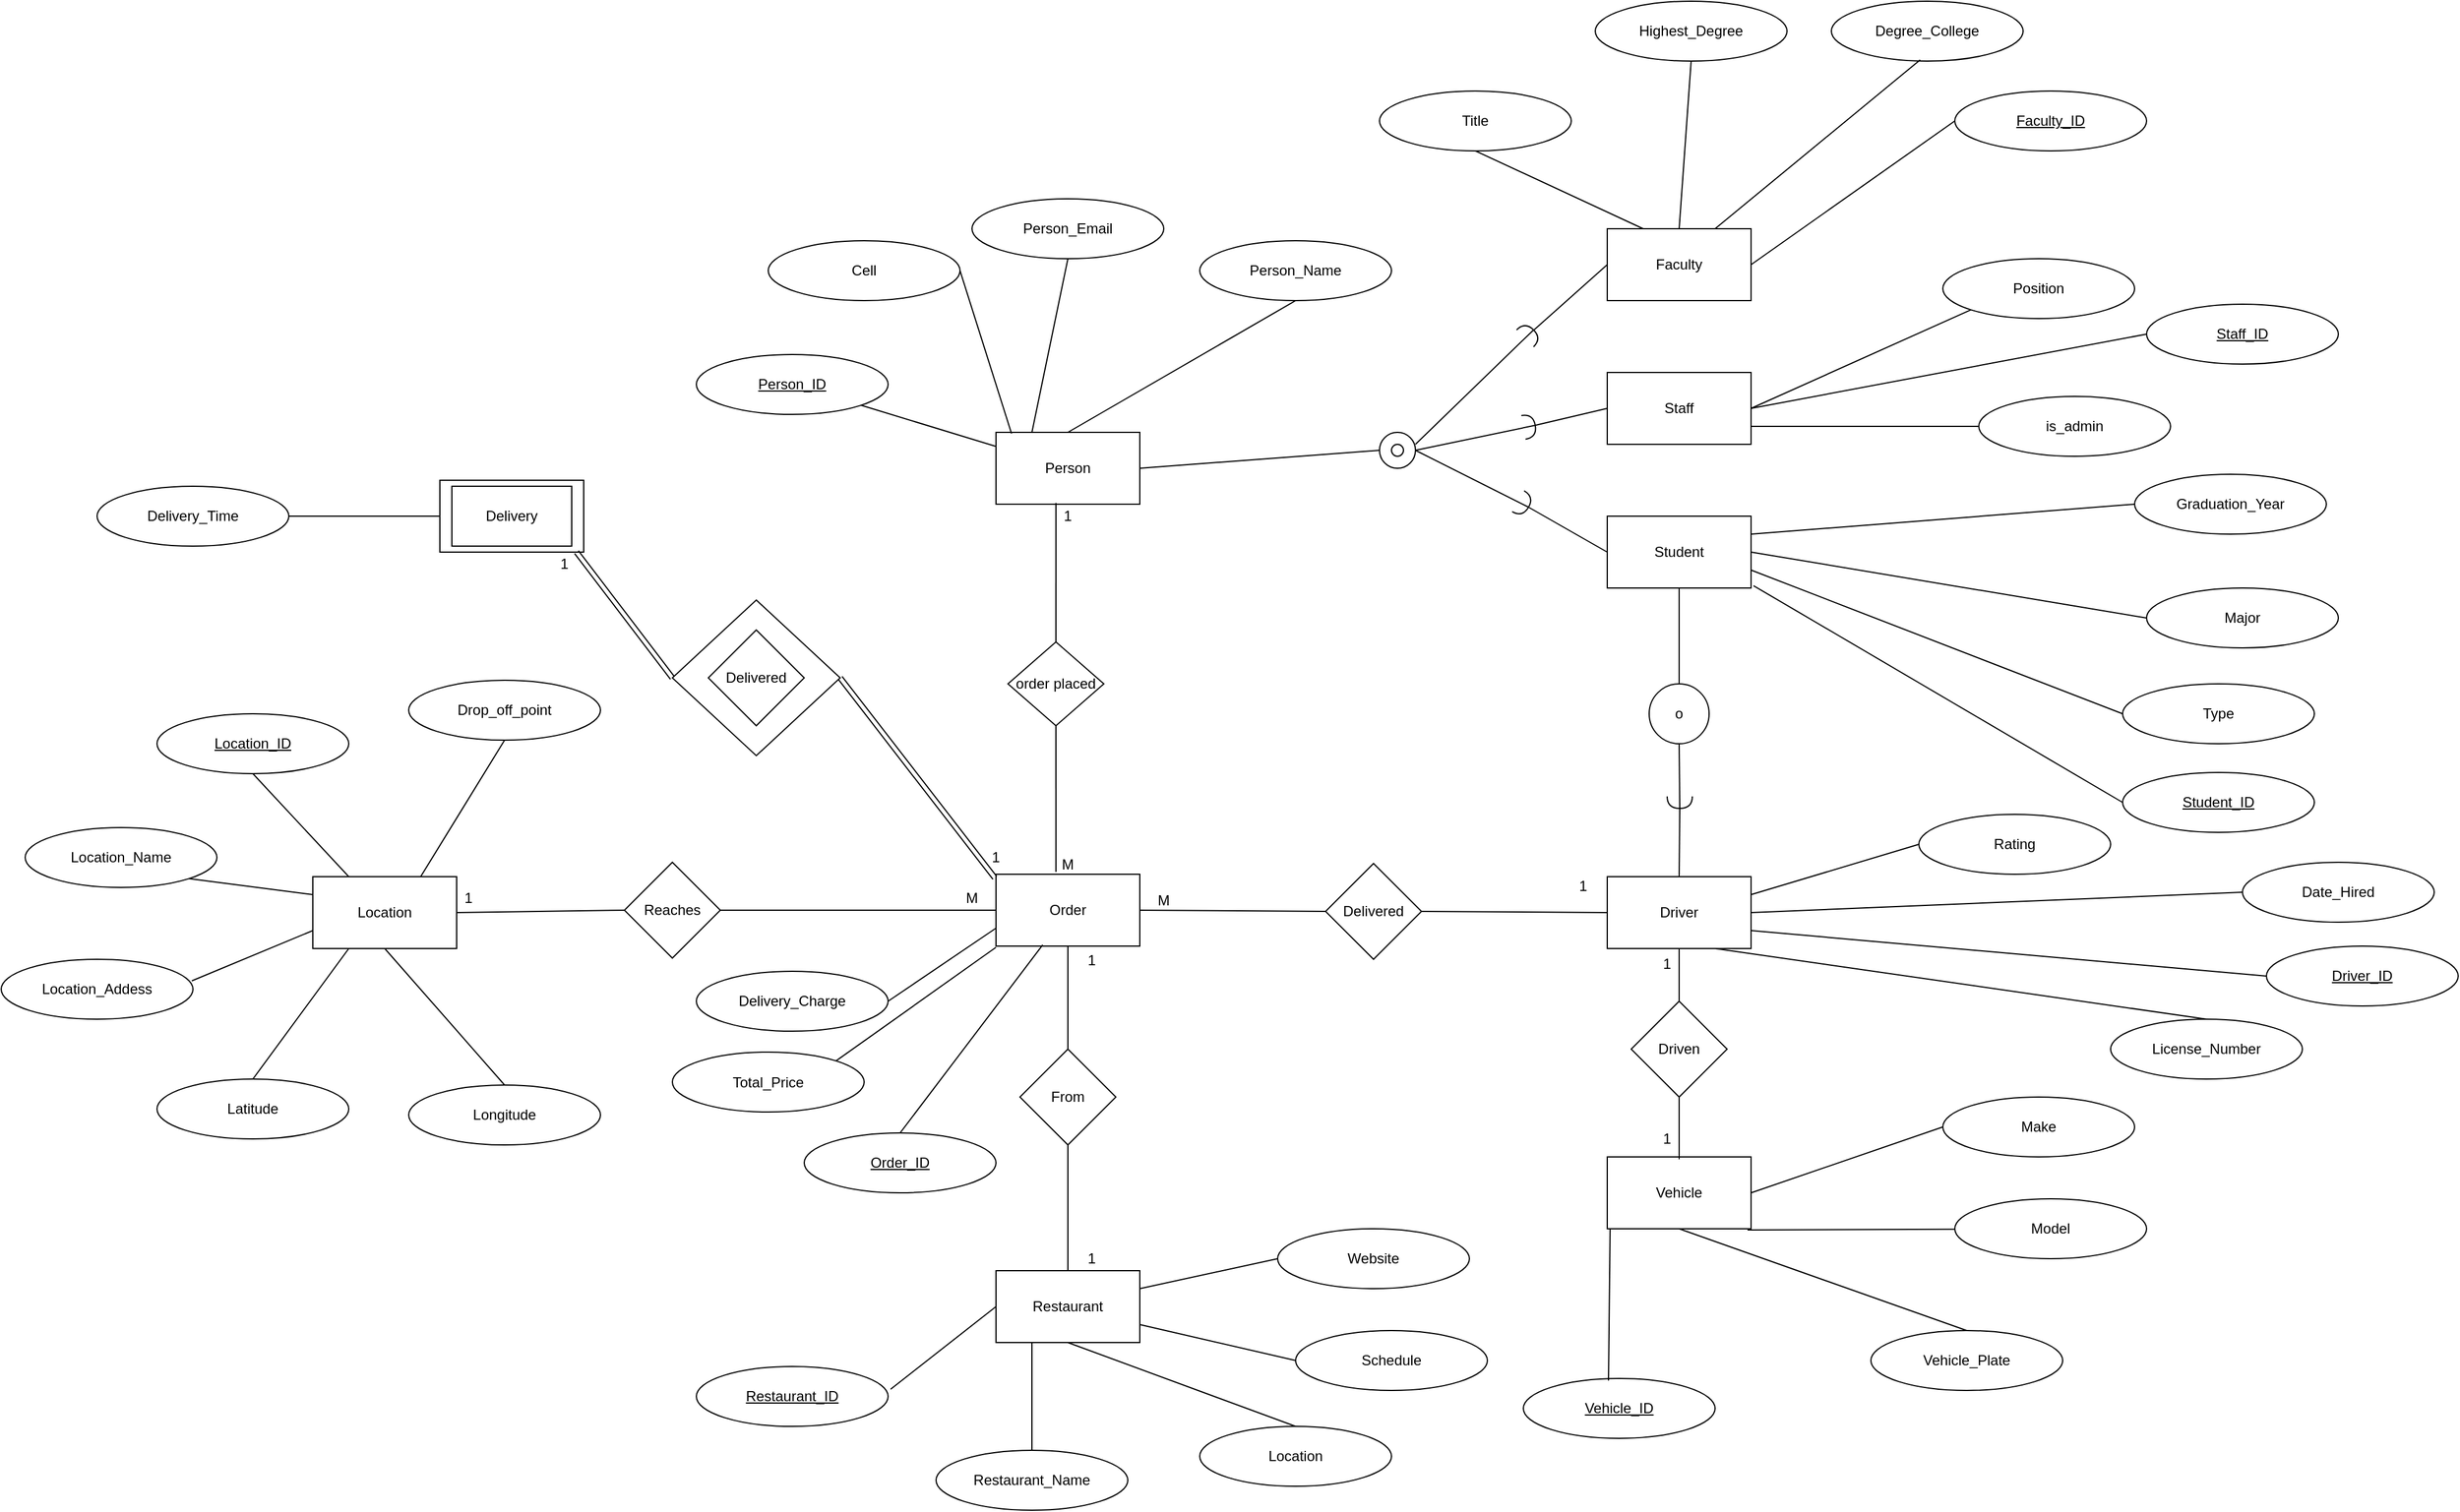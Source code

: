 <mxfile version="12.3.0" type="device" pages="1"><diagram id="ilPONj8gUA2u6ZHz5PZV" name="Page-1"><mxGraphModel dx="2903" dy="2167" grid="1" gridSize="10" guides="1" tooltips="1" connect="1" arrows="1" fold="1" page="1" pageScale="1" pageWidth="827" pageHeight="1169" math="0" shadow="0"><root><mxCell id="0"/><mxCell id="1" parent="0"/><mxCell id="etG3jzGgeF8Ym3KmLxxz-1" value="Person" style="rounded=0;whiteSpace=wrap;html=1;" parent="1" vertex="1"><mxGeometry x="50" y="240" width="120" height="60" as="geometry"/></mxCell><mxCell id="etG3jzGgeF8Ym3KmLxxz-2" value="Faculty" style="rounded=0;whiteSpace=wrap;html=1;" parent="1" vertex="1"><mxGeometry x="560" y="70" width="120" height="60" as="geometry"/></mxCell><mxCell id="etG3jzGgeF8Ym3KmLxxz-3" value="Staff" style="rounded=0;whiteSpace=wrap;html=1;" parent="1" vertex="1"><mxGeometry x="560" y="190" width="120" height="60" as="geometry"/></mxCell><mxCell id="etG3jzGgeF8Ym3KmLxxz-4" value="Student" style="rounded=0;whiteSpace=wrap;html=1;" parent="1" vertex="1"><mxGeometry x="560" y="310" width="120" height="60" as="geometry"/></mxCell><mxCell id="etG3jzGgeF8Ym3KmLxxz-5" value="Driver" style="rounded=0;whiteSpace=wrap;html=1;" parent="1" vertex="1"><mxGeometry x="560" y="611" width="120" height="60" as="geometry"/></mxCell><mxCell id="etG3jzGgeF8Ym3KmLxxz-6" value="" style="ellipse;whiteSpace=wrap;html=1;aspect=fixed;" parent="1" vertex="1"><mxGeometry x="370" y="240" width="30" height="30" as="geometry"/></mxCell><mxCell id="etG3jzGgeF8Ym3KmLxxz-7" value="" style="ellipse;whiteSpace=wrap;html=1;aspect=fixed;" parent="1" vertex="1"><mxGeometry x="380" y="250" width="10" height="10" as="geometry"/></mxCell><mxCell id="etG3jzGgeF8Ym3KmLxxz-10" value="" style="endArrow=none;html=1;entryX=0;entryY=0.5;entryDx=0;entryDy=0;exitX=1;exitY=0.5;exitDx=0;exitDy=0;" parent="1" source="etG3jzGgeF8Ym3KmLxxz-180" target="etG3jzGgeF8Ym3KmLxxz-3" edge="1"><mxGeometry width="50" height="50" relative="1" as="geometry"><mxPoint x="330" y="470" as="sourcePoint"/><mxPoint x="380" y="420" as="targetPoint"/></mxGeometry></mxCell><mxCell id="etG3jzGgeF8Ym3KmLxxz-11" value="" style="endArrow=none;html=1;entryX=0;entryY=0.5;entryDx=0;entryDy=0;exitX=1;exitY=0.5;exitDx=0;exitDy=0;" parent="1" source="etG3jzGgeF8Ym3KmLxxz-182" target="etG3jzGgeF8Ym3KmLxxz-4" edge="1"><mxGeometry width="50" height="50" relative="1" as="geometry"><mxPoint x="50" y="560" as="sourcePoint"/><mxPoint x="100" y="510" as="targetPoint"/></mxGeometry></mxCell><mxCell id="etG3jzGgeF8Ym3KmLxxz-13" value="Person_Name" style="ellipse;whiteSpace=wrap;html=1;" parent="1" vertex="1"><mxGeometry x="220" y="80" width="160" height="50" as="geometry"/></mxCell><mxCell id="etG3jzGgeF8Ym3KmLxxz-14" value="Person_Email" style="ellipse;whiteSpace=wrap;html=1;" parent="1" vertex="1"><mxGeometry x="30" y="45" width="160" height="50" as="geometry"/></mxCell><mxCell id="etG3jzGgeF8Ym3KmLxxz-15" value="Cell" style="ellipse;whiteSpace=wrap;html=1;" parent="1" vertex="1"><mxGeometry x="-140" y="80" width="160" height="50" as="geometry"/></mxCell><mxCell id="etG3jzGgeF8Ym3KmLxxz-16" value="&lt;u&gt;Person_ID&lt;/u&gt;" style="ellipse;whiteSpace=wrap;html=1;" parent="1" vertex="1"><mxGeometry x="-200" y="175" width="160" height="50" as="geometry"/></mxCell><mxCell id="etG3jzGgeF8Ym3KmLxxz-17" value="&lt;u&gt;Restaurant_ID&lt;/u&gt;" style="ellipse;whiteSpace=wrap;html=1;" parent="1" vertex="1"><mxGeometry x="-200" y="1020" width="160" height="50" as="geometry"/></mxCell><mxCell id="etG3jzGgeF8Ym3KmLxxz-18" value="Rating" style="ellipse;whiteSpace=wrap;html=1;" parent="1" vertex="1"><mxGeometry x="820" y="559" width="160" height="50" as="geometry"/></mxCell><mxCell id="etG3jzGgeF8Ym3KmLxxz-19" value="" style="endArrow=none;html=1;entryX=0.5;entryY=1;entryDx=0;entryDy=0;exitX=0.5;exitY=0;exitDx=0;exitDy=0;" parent="1" source="etG3jzGgeF8Ym3KmLxxz-1" target="etG3jzGgeF8Ym3KmLxxz-13" edge="1"><mxGeometry width="50" height="50" relative="1" as="geometry"><mxPoint x="125" y="420" as="sourcePoint"/><mxPoint x="175" y="370" as="targetPoint"/></mxGeometry></mxCell><mxCell id="etG3jzGgeF8Ym3KmLxxz-20" value="" style="endArrow=none;html=1;entryX=0.5;entryY=1;entryDx=0;entryDy=0;exitX=0.25;exitY=0;exitDx=0;exitDy=0;" parent="1" source="etG3jzGgeF8Ym3KmLxxz-1" target="etG3jzGgeF8Ym3KmLxxz-14" edge="1"><mxGeometry width="50" height="50" relative="1" as="geometry"><mxPoint x="135" y="430" as="sourcePoint"/><mxPoint x="185" y="380" as="targetPoint"/></mxGeometry></mxCell><mxCell id="etG3jzGgeF8Ym3KmLxxz-21" value="" style="endArrow=none;html=1;entryX=0.108;entryY=0.017;entryDx=0;entryDy=0;exitX=1;exitY=0.5;exitDx=0;exitDy=0;entryPerimeter=0;" parent="1" source="etG3jzGgeF8Ym3KmLxxz-15" target="etG3jzGgeF8Ym3KmLxxz-1" edge="1"><mxGeometry width="50" height="50" relative="1" as="geometry"><mxPoint x="145" y="440" as="sourcePoint"/><mxPoint x="195" y="390" as="targetPoint"/></mxGeometry></mxCell><mxCell id="etG3jzGgeF8Ym3KmLxxz-22" value="" style="endArrow=none;html=1;" parent="1" source="etG3jzGgeF8Ym3KmLxxz-16" target="etG3jzGgeF8Ym3KmLxxz-1" edge="1"><mxGeometry width="50" height="50" relative="1" as="geometry"><mxPoint x="155" y="450" as="sourcePoint"/><mxPoint x="205" y="400" as="targetPoint"/></mxGeometry></mxCell><mxCell id="etG3jzGgeF8Ym3KmLxxz-23" value="Degree_College" style="ellipse;whiteSpace=wrap;html=1;" parent="1" vertex="1"><mxGeometry x="747" y="-120" width="160" height="50" as="geometry"/></mxCell><mxCell id="etG3jzGgeF8Ym3KmLxxz-24" value="Highest_Degree" style="ellipse;whiteSpace=wrap;html=1;" parent="1" vertex="1"><mxGeometry x="550" y="-120" width="160" height="50" as="geometry"/></mxCell><mxCell id="etG3jzGgeF8Ym3KmLxxz-25" value="Title" style="ellipse;whiteSpace=wrap;html=1;" parent="1" vertex="1"><mxGeometry x="370" y="-45" width="160" height="50" as="geometry"/></mxCell><mxCell id="etG3jzGgeF8Ym3KmLxxz-29" value="" style="endArrow=none;html=1;entryX=0.5;entryY=1;entryDx=0;entryDy=0;exitX=0.25;exitY=0;exitDx=0;exitDy=0;" parent="1" source="etG3jzGgeF8Ym3KmLxxz-2" target="etG3jzGgeF8Ym3KmLxxz-25" edge="1"><mxGeometry width="50" height="50" relative="1" as="geometry"><mxPoint x="802" y="95" as="sourcePoint"/><mxPoint x="852" y="45" as="targetPoint"/></mxGeometry></mxCell><mxCell id="etG3jzGgeF8Ym3KmLxxz-30" value="" style="endArrow=none;html=1;entryX=0.5;entryY=1;entryDx=0;entryDy=0;exitX=0.5;exitY=0;exitDx=0;exitDy=0;" parent="1" source="etG3jzGgeF8Ym3KmLxxz-2" target="etG3jzGgeF8Ym3KmLxxz-24" edge="1"><mxGeometry width="50" height="50" relative="1" as="geometry"><mxPoint x="812" y="105" as="sourcePoint"/><mxPoint x="862" y="55" as="targetPoint"/></mxGeometry></mxCell><mxCell id="etG3jzGgeF8Ym3KmLxxz-31" value="" style="endArrow=none;html=1;exitX=0.75;exitY=0;exitDx=0;exitDy=0;entryX=0.463;entryY=0.98;entryDx=0;entryDy=0;entryPerimeter=0;" parent="1" source="etG3jzGgeF8Ym3KmLxxz-2" target="etG3jzGgeF8Ym3KmLxxz-23" edge="1"><mxGeometry width="50" height="50" relative="1" as="geometry"><mxPoint x="822" y="115" as="sourcePoint"/><mxPoint x="880" y="20" as="targetPoint"/></mxGeometry></mxCell><mxCell id="etG3jzGgeF8Ym3KmLxxz-34" value="is_admin" style="ellipse;whiteSpace=wrap;html=1;" parent="1" vertex="1"><mxGeometry x="870" y="210" width="160" height="50" as="geometry"/></mxCell><mxCell id="etG3jzGgeF8Ym3KmLxxz-35" value="Position" style="ellipse;whiteSpace=wrap;html=1;" parent="1" vertex="1"><mxGeometry x="840" y="95" width="160" height="50" as="geometry"/></mxCell><mxCell id="etG3jzGgeF8Ym3KmLxxz-36" value="" style="endArrow=none;html=1;entryX=0;entryY=1;entryDx=0;entryDy=0;exitX=1;exitY=0.5;exitDx=0;exitDy=0;" parent="1" source="etG3jzGgeF8Ym3KmLxxz-3" target="etG3jzGgeF8Ym3KmLxxz-35" edge="1"><mxGeometry width="50" height="50" relative="1" as="geometry"><mxPoint x="740" y="230" as="sourcePoint"/><mxPoint x="790" y="180" as="targetPoint"/></mxGeometry></mxCell><mxCell id="etG3jzGgeF8Ym3KmLxxz-37" value="" style="endArrow=none;html=1;entryX=0;entryY=0.5;entryDx=0;entryDy=0;exitX=1;exitY=0.75;exitDx=0;exitDy=0;" parent="1" source="etG3jzGgeF8Ym3KmLxxz-3" target="etG3jzGgeF8Ym3KmLxxz-34" edge="1"><mxGeometry width="50" height="50" relative="1" as="geometry"><mxPoint x="750" y="240" as="sourcePoint"/><mxPoint x="800" y="190" as="targetPoint"/></mxGeometry></mxCell><mxCell id="etG3jzGgeF8Ym3KmLxxz-39" value="" style="endArrow=none;html=1;entryX=0;entryY=0.5;entryDx=0;entryDy=0;exitX=1;exitY=0.25;exitDx=0;exitDy=0;" parent="1" source="etG3jzGgeF8Ym3KmLxxz-4" target="etG3jzGgeF8Ym3KmLxxz-43" edge="1"><mxGeometry width="50" height="50" relative="1" as="geometry"><mxPoint x="1180" y="635" as="sourcePoint"/><mxPoint x="1230" y="585" as="targetPoint"/></mxGeometry></mxCell><mxCell id="etG3jzGgeF8Ym3KmLxxz-40" value="" style="endArrow=none;html=1;entryX=0;entryY=0.5;entryDx=0;entryDy=0;exitX=1;exitY=0.5;exitDx=0;exitDy=0;" parent="1" source="etG3jzGgeF8Ym3KmLxxz-4" target="etG3jzGgeF8Ym3KmLxxz-42" edge="1"><mxGeometry width="50" height="50" relative="1" as="geometry"><mxPoint x="1190" y="645" as="sourcePoint"/><mxPoint x="1240" y="595" as="targetPoint"/></mxGeometry></mxCell><mxCell id="etG3jzGgeF8Ym3KmLxxz-41" value="Type" style="ellipse;whiteSpace=wrap;html=1;" parent="1" vertex="1"><mxGeometry x="990" y="450" width="160" height="50" as="geometry"/></mxCell><mxCell id="etG3jzGgeF8Ym3KmLxxz-42" value="Major" style="ellipse;whiteSpace=wrap;html=1;" parent="1" vertex="1"><mxGeometry x="1010" y="370" width="160" height="50" as="geometry"/></mxCell><mxCell id="etG3jzGgeF8Ym3KmLxxz-43" value="Graduation_Year" style="ellipse;whiteSpace=wrap;html=1;" parent="1" vertex="1"><mxGeometry x="1000" y="275" width="160" height="50" as="geometry"/></mxCell><mxCell id="etG3jzGgeF8Ym3KmLxxz-44" value="" style="endArrow=none;html=1;entryX=0;entryY=0.5;entryDx=0;entryDy=0;exitX=1;exitY=0.75;exitDx=0;exitDy=0;" parent="1" source="etG3jzGgeF8Ym3KmLxxz-4" target="etG3jzGgeF8Ym3KmLxxz-41" edge="1"><mxGeometry width="50" height="50" relative="1" as="geometry"><mxPoint x="1200" y="655" as="sourcePoint"/><mxPoint x="1250" y="605" as="targetPoint"/></mxGeometry></mxCell><mxCell id="etG3jzGgeF8Ym3KmLxxz-46" value="License_Number" style="ellipse;whiteSpace=wrap;html=1;" parent="1" vertex="1"><mxGeometry x="980" y="730" width="160" height="50" as="geometry"/></mxCell><mxCell id="etG3jzGgeF8Ym3KmLxxz-47" value="Date_Hired" style="ellipse;whiteSpace=wrap;html=1;" parent="1" vertex="1"><mxGeometry x="1090" y="599" width="160" height="50" as="geometry"/></mxCell><mxCell id="etG3jzGgeF8Ym3KmLxxz-48" value="" style="endArrow=none;html=1;entryX=0.75;entryY=1;entryDx=0;entryDy=0;exitX=0.5;exitY=0;exitDx=0;exitDy=0;" parent="1" source="etG3jzGgeF8Ym3KmLxxz-46" target="etG3jzGgeF8Ym3KmLxxz-5" edge="1"><mxGeometry width="50" height="50" relative="1" as="geometry"><mxPoint x="1220" y="675" as="sourcePoint"/><mxPoint x="1270" y="625" as="targetPoint"/></mxGeometry></mxCell><mxCell id="etG3jzGgeF8Ym3KmLxxz-50" value="" style="endArrow=none;html=1;entryX=1;entryY=0.5;entryDx=0;entryDy=0;exitX=0;exitY=0.5;exitDx=0;exitDy=0;" parent="1" source="etG3jzGgeF8Ym3KmLxxz-47" target="etG3jzGgeF8Ym3KmLxxz-5" edge="1"><mxGeometry width="50" height="50" relative="1" as="geometry"><mxPoint x="1240" y="695" as="sourcePoint"/><mxPoint x="1290" y="645" as="targetPoint"/></mxGeometry></mxCell><mxCell id="etG3jzGgeF8Ym3KmLxxz-54" value="" style="endArrow=none;html=1;entryX=0.5;entryY=1;entryDx=0;entryDy=0;exitX=0.5;exitY=0;exitDx=0;exitDy=0;exitPerimeter=0;" parent="1" source="etG3jzGgeF8Ym3KmLxxz-94" target="etG3jzGgeF8Ym3KmLxxz-4" edge="1"><mxGeometry width="50" height="50" relative="1" as="geometry"><mxPoint x="620" y="445" as="sourcePoint"/><mxPoint x="110" y="830" as="targetPoint"/></mxGeometry></mxCell><mxCell id="etG3jzGgeF8Ym3KmLxxz-57" value="" style="endArrow=none;html=1;entryX=0;entryY=0.5;entryDx=0;entryDy=0;exitX=1;exitY=0.25;exitDx=0;exitDy=0;" parent="1" source="etG3jzGgeF8Ym3KmLxxz-5" target="etG3jzGgeF8Ym3KmLxxz-18" edge="1"><mxGeometry width="50" height="50" relative="1" as="geometry"><mxPoint x="1250" y="705" as="sourcePoint"/><mxPoint x="1300" y="655" as="targetPoint"/></mxGeometry></mxCell><mxCell id="etG3jzGgeF8Ym3KmLxxz-58" value="Vehicle" style="rounded=0;whiteSpace=wrap;html=1;" parent="1" vertex="1"><mxGeometry x="560" y="845" width="120" height="60" as="geometry"/></mxCell><mxCell id="etG3jzGgeF8Ym3KmLxxz-62" value="&lt;u&gt;Vehicle_ID&lt;/u&gt;" style="ellipse;whiteSpace=wrap;html=1;" parent="1" vertex="1"><mxGeometry x="490" y="1030" width="160" height="50" as="geometry"/></mxCell><mxCell id="etG3jzGgeF8Ym3KmLxxz-63" value="Model" style="ellipse;whiteSpace=wrap;html=1;" parent="1" vertex="1"><mxGeometry x="850" y="880" width="160" height="50" as="geometry"/></mxCell><mxCell id="etG3jzGgeF8Ym3KmLxxz-64" value="Vehicle_Plate" style="ellipse;whiteSpace=wrap;html=1;" parent="1" vertex="1"><mxGeometry x="780" y="990" width="160" height="50" as="geometry"/></mxCell><mxCell id="etG3jzGgeF8Ym3KmLxxz-65" value="Make" style="ellipse;whiteSpace=wrap;html=1;" parent="1" vertex="1"><mxGeometry x="840" y="795" width="160" height="50" as="geometry"/></mxCell><mxCell id="etG3jzGgeF8Ym3KmLxxz-66" value="" style="endArrow=none;html=1;entryX=0.5;entryY=1;entryDx=0;entryDy=0;exitX=0.5;exitY=0;exitDx=0;exitDy=0;" parent="1" source="etG3jzGgeF8Ym3KmLxxz-64" target="etG3jzGgeF8Ym3KmLxxz-58" edge="1"><mxGeometry width="50" height="50" relative="1" as="geometry"><mxPoint x="920" y="1110" as="sourcePoint"/><mxPoint x="970" y="1060" as="targetPoint"/></mxGeometry></mxCell><mxCell id="etG3jzGgeF8Ym3KmLxxz-67" value="" style="endArrow=none;html=1;entryX=0.975;entryY=1.017;entryDx=0;entryDy=0;entryPerimeter=0;" parent="1" source="etG3jzGgeF8Ym3KmLxxz-63" target="etG3jzGgeF8Ym3KmLxxz-58" edge="1"><mxGeometry width="50" height="50" relative="1" as="geometry"><mxPoint x="930" y="1120" as="sourcePoint"/><mxPoint x="980" y="1070" as="targetPoint"/></mxGeometry></mxCell><mxCell id="etG3jzGgeF8Ym3KmLxxz-68" value="" style="endArrow=none;html=1;entryX=1;entryY=0.5;entryDx=0;entryDy=0;exitX=0;exitY=0.5;exitDx=0;exitDy=0;" parent="1" source="etG3jzGgeF8Ym3KmLxxz-65" target="etG3jzGgeF8Ym3KmLxxz-58" edge="1"><mxGeometry width="50" height="50" relative="1" as="geometry"><mxPoint x="940" y="1130" as="sourcePoint"/><mxPoint x="990" y="1080" as="targetPoint"/></mxGeometry></mxCell><mxCell id="etG3jzGgeF8Ym3KmLxxz-69" value="" style="endArrow=none;html=1;exitX=0.444;exitY=0.034;exitDx=0;exitDy=0;exitPerimeter=0;entryX=0.02;entryY=0.995;entryDx=0;entryDy=0;entryPerimeter=0;" parent="1" source="etG3jzGgeF8Ym3KmLxxz-62" target="etG3jzGgeF8Ym3KmLxxz-58" edge="1"><mxGeometry width="50" height="50" relative="1" as="geometry"><mxPoint x="607" y="1015" as="sourcePoint"/><mxPoint x="601" y="910" as="targetPoint"/></mxGeometry></mxCell><mxCell id="etG3jzGgeF8Ym3KmLxxz-71" value="Driven" style="rhombus;whiteSpace=wrap;html=1;" parent="1" vertex="1"><mxGeometry x="580" y="715" width="80" height="80" as="geometry"/></mxCell><mxCell id="etG3jzGgeF8Ym3KmLxxz-72" value="" style="endArrow=none;html=1;entryX=0.5;entryY=1;entryDx=0;entryDy=0;" parent="1" target="etG3jzGgeF8Ym3KmLxxz-71" edge="1"><mxGeometry width="50" height="50" relative="1" as="geometry"><mxPoint x="620" y="847" as="sourcePoint"/><mxPoint x="1300" y="655" as="targetPoint"/></mxGeometry></mxCell><mxCell id="etG3jzGgeF8Ym3KmLxxz-73" value="" style="endArrow=none;html=1;entryX=0.5;entryY=1;entryDx=0;entryDy=0;exitX=0.5;exitY=0;exitDx=0;exitDy=0;" parent="1" source="etG3jzGgeF8Ym3KmLxxz-71" target="etG3jzGgeF8Ym3KmLxxz-5" edge="1"><mxGeometry width="50" height="50" relative="1" as="geometry"><mxPoint x="1260" y="715" as="sourcePoint"/><mxPoint x="1310" y="665" as="targetPoint"/></mxGeometry></mxCell><mxCell id="etG3jzGgeF8Ym3KmLxxz-74" value="Order" style="rounded=0;whiteSpace=wrap;html=1;" parent="1" vertex="1"><mxGeometry x="50" y="609" width="120" height="60" as="geometry"/></mxCell><mxCell id="etG3jzGgeF8Ym3KmLxxz-77" value="" style="endArrow=none;html=1;entryX=0.417;entryY=0.983;entryDx=0;entryDy=0;entryPerimeter=0;exitX=0.5;exitY=0;exitDx=0;exitDy=0;" parent="1" source="etG3jzGgeF8Ym3KmLxxz-96" target="etG3jzGgeF8Ym3KmLxxz-1" edge="1"><mxGeometry width="50" height="50" relative="1" as="geometry"><mxPoint x="100.1" y="413.04" as="sourcePoint"/><mxPoint x="30" y="540" as="targetPoint"/></mxGeometry></mxCell><mxCell id="etG3jzGgeF8Ym3KmLxxz-81" value="Restaurant_Name" style="ellipse;whiteSpace=wrap;html=1;" parent="1" vertex="1"><mxGeometry y="1090" width="160" height="50" as="geometry"/></mxCell><mxCell id="etG3jzGgeF8Ym3KmLxxz-82" value="Delivery_Charge" style="ellipse;whiteSpace=wrap;html=1;" parent="1" vertex="1"><mxGeometry x="-200" y="690" width="160" height="50" as="geometry"/></mxCell><mxCell id="etG3jzGgeF8Ym3KmLxxz-83" value="Total_Price" style="ellipse;whiteSpace=wrap;html=1;" parent="1" vertex="1"><mxGeometry x="-220" y="757.5" width="160" height="50" as="geometry"/></mxCell><mxCell id="etG3jzGgeF8Ym3KmLxxz-84" value="&lt;u&gt;Order_ID&lt;/u&gt;" style="ellipse;whiteSpace=wrap;html=1;" parent="1" vertex="1"><mxGeometry x="-110" y="825" width="160" height="50" as="geometry"/></mxCell><mxCell id="etG3jzGgeF8Ym3KmLxxz-87" value="Delivered" style="rhombus;whiteSpace=wrap;html=1;" parent="1" vertex="1"><mxGeometry x="325" y="600" width="80" height="80" as="geometry"/></mxCell><mxCell id="etG3jzGgeF8Ym3KmLxxz-89" value="" style="endArrow=none;html=1;entryX=0;entryY=0.5;entryDx=0;entryDy=0;exitX=1;exitY=0.5;exitDx=0;exitDy=0;" parent="1" source="etG3jzGgeF8Ym3KmLxxz-74" target="etG3jzGgeF8Ym3KmLxxz-87" edge="1"><mxGeometry width="50" height="50" relative="1" as="geometry"><mxPoint x="320" y="750" as="sourcePoint"/><mxPoint x="370" y="700" as="targetPoint"/></mxGeometry></mxCell><mxCell id="etG3jzGgeF8Ym3KmLxxz-90" value="" style="endArrow=none;html=1;entryX=0;entryY=0.5;entryDx=0;entryDy=0;exitX=1;exitY=0.5;exitDx=0;exitDy=0;" parent="1" source="etG3jzGgeF8Ym3KmLxxz-87" target="etG3jzGgeF8Ym3KmLxxz-5" edge="1"><mxGeometry width="50" height="50" relative="1" as="geometry"><mxPoint x="330" y="760" as="sourcePoint"/><mxPoint x="380" y="710" as="targetPoint"/></mxGeometry></mxCell><mxCell id="etG3jzGgeF8Ym3KmLxxz-93" value="" style="endArrow=none;html=1;entryX=0;entryY=0.75;entryDx=0;entryDy=0;exitX=1;exitY=0.5;exitDx=0;exitDy=0;" parent="1" source="etG3jzGgeF8Ym3KmLxxz-82" target="etG3jzGgeF8Ym3KmLxxz-74" edge="1"><mxGeometry width="50" height="50" relative="1" as="geometry"><mxPoint x="-20" y="880" as="sourcePoint"/><mxPoint x="30" y="830" as="targetPoint"/></mxGeometry></mxCell><mxCell id="etG3jzGgeF8Ym3KmLxxz-94" value="o" style="ellipse;whiteSpace=wrap;html=1;aspect=fixed;" parent="1" vertex="1"><mxGeometry x="595" y="450" width="50" height="50" as="geometry"/></mxCell><mxCell id="etG3jzGgeF8Ym3KmLxxz-95" value="" style="endArrow=none;html=1;entryX=0.5;entryY=1;entryDx=0;entryDy=0;exitX=1;exitY=0.5;exitDx=0;exitDy=0;exitPerimeter=0;" parent="1" source="sEPuMhIgmlbMezxNzBqb-8" target="etG3jzGgeF8Ym3KmLxxz-94" edge="1"><mxGeometry width="50" height="50" relative="1" as="geometry"><mxPoint x="620" y="540" as="sourcePoint"/><mxPoint x="510" y="540" as="targetPoint"/></mxGeometry></mxCell><mxCell id="etG3jzGgeF8Ym3KmLxxz-96" value="order placed" style="rhombus;whiteSpace=wrap;html=1;" parent="1" vertex="1"><mxGeometry x="60" y="415" width="80" height="70" as="geometry"/></mxCell><mxCell id="etG3jzGgeF8Ym3KmLxxz-99" value="" style="endArrow=none;html=1;entryX=0.5;entryY=1;entryDx=0;entryDy=0;exitX=0.417;exitY=-0.033;exitDx=0;exitDy=0;exitPerimeter=0;" parent="1" source="etG3jzGgeF8Ym3KmLxxz-74" target="etG3jzGgeF8Ym3KmLxxz-96" edge="1"><mxGeometry width="50" height="50" relative="1" as="geometry"><mxPoint x="100" y="570" as="sourcePoint"/><mxPoint x="150" y="520" as="targetPoint"/></mxGeometry></mxCell><mxCell id="etG3jzGgeF8Ym3KmLxxz-100" value="Restaurant" style="rounded=0;whiteSpace=wrap;html=1;" parent="1" vertex="1"><mxGeometry x="50" y="940" width="120" height="60" as="geometry"/></mxCell><mxCell id="etG3jzGgeF8Ym3KmLxxz-101" value="Location" style="ellipse;whiteSpace=wrap;html=1;" parent="1" vertex="1"><mxGeometry x="220" y="1070" width="160" height="50" as="geometry"/></mxCell><mxCell id="etG3jzGgeF8Ym3KmLxxz-102" value="Schedule" style="ellipse;whiteSpace=wrap;html=1;" parent="1" vertex="1"><mxGeometry x="300" y="990" width="160" height="50" as="geometry"/></mxCell><mxCell id="etG3jzGgeF8Ym3KmLxxz-103" value="Website" style="ellipse;whiteSpace=wrap;html=1;" parent="1" vertex="1"><mxGeometry x="285" y="905" width="160" height="50" as="geometry"/></mxCell><mxCell id="etG3jzGgeF8Ym3KmLxxz-104" value="" style="endArrow=none;html=1;entryX=1;entryY=0.25;entryDx=0;entryDy=0;exitX=0;exitY=0.5;exitDx=0;exitDy=0;" parent="1" source="etG3jzGgeF8Ym3KmLxxz-103" target="etG3jzGgeF8Ym3KmLxxz-100" edge="1"><mxGeometry width="50" height="50" relative="1" as="geometry"><mxPoint x="-70" y="920" as="sourcePoint"/><mxPoint x="-20" y="870" as="targetPoint"/></mxGeometry></mxCell><mxCell id="etG3jzGgeF8Ym3KmLxxz-105" value="" style="endArrow=none;html=1;entryX=1;entryY=0.75;entryDx=0;entryDy=0;exitX=0;exitY=0.5;exitDx=0;exitDy=0;" parent="1" source="etG3jzGgeF8Ym3KmLxxz-102" target="etG3jzGgeF8Ym3KmLxxz-100" edge="1"><mxGeometry width="50" height="50" relative="1" as="geometry"><mxPoint x="-60" y="930" as="sourcePoint"/><mxPoint x="-10" y="880" as="targetPoint"/></mxGeometry></mxCell><mxCell id="etG3jzGgeF8Ym3KmLxxz-106" value="" style="endArrow=none;html=1;entryX=0.5;entryY=1;entryDx=0;entryDy=0;exitX=0.5;exitY=0;exitDx=0;exitDy=0;" parent="1" source="etG3jzGgeF8Ym3KmLxxz-101" target="etG3jzGgeF8Ym3KmLxxz-100" edge="1"><mxGeometry width="50" height="50" relative="1" as="geometry"><mxPoint x="-50" y="940" as="sourcePoint"/><mxPoint y="890" as="targetPoint"/></mxGeometry></mxCell><mxCell id="etG3jzGgeF8Ym3KmLxxz-107" value="" style="endArrow=none;html=1;entryX=0.25;entryY=1;entryDx=0;entryDy=0;exitX=0.5;exitY=0;exitDx=0;exitDy=0;" parent="1" source="etG3jzGgeF8Ym3KmLxxz-81" target="etG3jzGgeF8Ym3KmLxxz-100" edge="1"><mxGeometry width="50" height="50" relative="1" as="geometry"><mxPoint x="-40" y="950" as="sourcePoint"/><mxPoint x="10" y="900" as="targetPoint"/></mxGeometry></mxCell><mxCell id="etG3jzGgeF8Ym3KmLxxz-108" value="" style="endArrow=none;html=1;entryX=0;entryY=0.5;entryDx=0;entryDy=0;exitX=1.013;exitY=0.38;exitDx=0;exitDy=0;exitPerimeter=0;" parent="1" source="etG3jzGgeF8Ym3KmLxxz-17" target="etG3jzGgeF8Ym3KmLxxz-100" edge="1"><mxGeometry width="50" height="50" relative="1" as="geometry"><mxPoint x="-30" y="960" as="sourcePoint"/><mxPoint x="20" y="910" as="targetPoint"/></mxGeometry></mxCell><mxCell id="etG3jzGgeF8Ym3KmLxxz-109" value="From" style="rhombus;whiteSpace=wrap;html=1;" parent="1" vertex="1"><mxGeometry x="70" y="755" width="80" height="80" as="geometry"/></mxCell><mxCell id="etG3jzGgeF8Ym3KmLxxz-110" value="" style="endArrow=none;html=1;entryX=0.5;entryY=1;entryDx=0;entryDy=0;exitX=0.5;exitY=0;exitDx=0;exitDy=0;" parent="1" source="etG3jzGgeF8Ym3KmLxxz-100" target="etG3jzGgeF8Ym3KmLxxz-109" edge="1"><mxGeometry width="50" height="50" relative="1" as="geometry"><mxPoint x="-100" y="880" as="sourcePoint"/><mxPoint x="-50" y="830" as="targetPoint"/></mxGeometry></mxCell><mxCell id="etG3jzGgeF8Ym3KmLxxz-111" value="" style="endArrow=none;html=1;entryX=0.5;entryY=1;entryDx=0;entryDy=0;exitX=0.5;exitY=0;exitDx=0;exitDy=0;" parent="1" source="etG3jzGgeF8Ym3KmLxxz-109" target="etG3jzGgeF8Ym3KmLxxz-74" edge="1"><mxGeometry width="50" height="50" relative="1" as="geometry"><mxPoint x="-90" y="890" as="sourcePoint"/><mxPoint x="-40" y="840" as="targetPoint"/></mxGeometry></mxCell><mxCell id="etG3jzGgeF8Ym3KmLxxz-112" value="Location" style="rounded=0;whiteSpace=wrap;html=1;" parent="1" vertex="1"><mxGeometry x="-520" y="611" width="120" height="60" as="geometry"/></mxCell><mxCell id="etG3jzGgeF8Ym3KmLxxz-113" value="&lt;u&gt;Location_ID&lt;/u&gt;" style="ellipse;whiteSpace=wrap;html=1;" parent="1" vertex="1"><mxGeometry x="-650" y="475" width="160" height="50" as="geometry"/></mxCell><mxCell id="etG3jzGgeF8Ym3KmLxxz-114" value="Longitude&lt;span style=&quot;color: rgba(0 , 0 , 0 , 0) ; font-family: monospace ; font-size: 0px ; white-space: nowrap&quot;&gt;%3CmxGraphModel%3E%3Croot%3E%3CmxCell%20id%3D%220%22%2F%3E%3CmxCell%20id%3D%221%22%20parent%3D%220%22%2F%3E%3CmxCell%20id%3D%222%22%20value%3D%22%22%20style%3D%22ellipse%3BwhiteSpace%3Dwrap%3Bhtml%3D1%3B%22%20vertex%3D%221%22%20parent%3D%221%22%3E%3CmxGeometry%20x%3D%22-600%22%20y%3D%22500%22%20width%3D%22160%22%20height%3D%2250%22%20as%3D%22geometry%22%2F%3E%3C%2FmxCell%3E%3C%2Froot%3E%3C%2FmxGraphModel%3E&lt;/span&gt;" style="ellipse;whiteSpace=wrap;html=1;" parent="1" vertex="1"><mxGeometry x="-440" y="785" width="160" height="50" as="geometry"/></mxCell><mxCell id="etG3jzGgeF8Ym3KmLxxz-115" value="Latitude" style="ellipse;whiteSpace=wrap;html=1;" parent="1" vertex="1"><mxGeometry x="-650" y="780" width="160" height="50" as="geometry"/></mxCell><mxCell id="etG3jzGgeF8Ym3KmLxxz-116" value="Location_Addess" style="ellipse;whiteSpace=wrap;html=1;" parent="1" vertex="1"><mxGeometry x="-780" y="680" width="160" height="50" as="geometry"/></mxCell><mxCell id="etG3jzGgeF8Ym3KmLxxz-117" value="Location_Name" style="ellipse;whiteSpace=wrap;html=1;" parent="1" vertex="1"><mxGeometry x="-760" y="570" width="160" height="50" as="geometry"/></mxCell><mxCell id="etG3jzGgeF8Ym3KmLxxz-118" value="Drop_off_point" style="ellipse;whiteSpace=wrap;html=1;" parent="1" vertex="1"><mxGeometry x="-440" y="447" width="160" height="50" as="geometry"/></mxCell><mxCell id="etG3jzGgeF8Ym3KmLxxz-119" value="" style="endArrow=none;html=1;entryX=0.5;entryY=1;entryDx=0;entryDy=0;exitX=0.75;exitY=0;exitDx=0;exitDy=0;" parent="1" source="etG3jzGgeF8Ym3KmLxxz-112" target="etG3jzGgeF8Ym3KmLxxz-118" edge="1"><mxGeometry width="50" height="50" relative="1" as="geometry"><mxPoint x="-570" y="760" as="sourcePoint"/><mxPoint x="-520" y="710" as="targetPoint"/></mxGeometry></mxCell><mxCell id="etG3jzGgeF8Ym3KmLxxz-120" value="" style="endArrow=none;html=1;entryX=0.5;entryY=1;entryDx=0;entryDy=0;exitX=0.25;exitY=0;exitDx=0;exitDy=0;" parent="1" source="etG3jzGgeF8Ym3KmLxxz-112" target="etG3jzGgeF8Ym3KmLxxz-113" edge="1"><mxGeometry width="50" height="50" relative="1" as="geometry"><mxPoint x="-560" y="770" as="sourcePoint"/><mxPoint x="-510" y="720" as="targetPoint"/></mxGeometry></mxCell><mxCell id="etG3jzGgeF8Ym3KmLxxz-121" value="" style="endArrow=none;html=1;entryX=1;entryY=1;entryDx=0;entryDy=0;exitX=0;exitY=0.25;exitDx=0;exitDy=0;" parent="1" source="etG3jzGgeF8Ym3KmLxxz-112" target="etG3jzGgeF8Ym3KmLxxz-117" edge="1"><mxGeometry width="50" height="50" relative="1" as="geometry"><mxPoint x="-550" y="780" as="sourcePoint"/><mxPoint x="-500" y="730" as="targetPoint"/></mxGeometry></mxCell><mxCell id="etG3jzGgeF8Ym3KmLxxz-122" value="" style="endArrow=none;html=1;entryX=0;entryY=0.75;entryDx=0;entryDy=0;exitX=0.994;exitY=0.36;exitDx=0;exitDy=0;exitPerimeter=0;" parent="1" source="etG3jzGgeF8Ym3KmLxxz-116" target="etG3jzGgeF8Ym3KmLxxz-112" edge="1"><mxGeometry width="50" height="50" relative="1" as="geometry"><mxPoint x="-540" y="790" as="sourcePoint"/><mxPoint x="-490" y="740" as="targetPoint"/></mxGeometry></mxCell><mxCell id="etG3jzGgeF8Ym3KmLxxz-123" value="" style="endArrow=none;html=1;entryX=0.25;entryY=1;entryDx=0;entryDy=0;exitX=0.5;exitY=0;exitDx=0;exitDy=0;" parent="1" source="etG3jzGgeF8Ym3KmLxxz-115" target="etG3jzGgeF8Ym3KmLxxz-112" edge="1"><mxGeometry width="50" height="50" relative="1" as="geometry"><mxPoint x="-530" y="800" as="sourcePoint"/><mxPoint x="-480" y="750" as="targetPoint"/></mxGeometry></mxCell><mxCell id="etG3jzGgeF8Ym3KmLxxz-124" value="" style="endArrow=none;html=1;entryX=0.5;entryY=1;entryDx=0;entryDy=0;exitX=0.5;exitY=0;exitDx=0;exitDy=0;" parent="1" source="etG3jzGgeF8Ym3KmLxxz-114" target="etG3jzGgeF8Ym3KmLxxz-112" edge="1"><mxGeometry width="50" height="50" relative="1" as="geometry"><mxPoint x="-520" y="810" as="sourcePoint"/><mxPoint x="-470" y="760" as="targetPoint"/></mxGeometry></mxCell><mxCell id="etG3jzGgeF8Ym3KmLxxz-125" value="Reaches" style="rhombus;whiteSpace=wrap;html=1;" parent="1" vertex="1"><mxGeometry x="-260" y="599" width="80" height="80" as="geometry"/></mxCell><mxCell id="etG3jzGgeF8Ym3KmLxxz-126" value="" style="endArrow=none;html=1;entryX=0;entryY=0.5;entryDx=0;entryDy=0;exitX=1;exitY=0.5;exitDx=0;exitDy=0;" parent="1" source="etG3jzGgeF8Ym3KmLxxz-112" target="etG3jzGgeF8Ym3KmLxxz-125" edge="1"><mxGeometry width="50" height="50" relative="1" as="geometry"><mxPoint x="-350" y="750" as="sourcePoint"/><mxPoint x="-300" y="700" as="targetPoint"/></mxGeometry></mxCell><mxCell id="etG3jzGgeF8Ym3KmLxxz-127" value="" style="endArrow=none;html=1;entryX=0;entryY=0.5;entryDx=0;entryDy=0;exitX=1;exitY=0.5;exitDx=0;exitDy=0;" parent="1" source="etG3jzGgeF8Ym3KmLxxz-125" target="etG3jzGgeF8Ym3KmLxxz-74" edge="1"><mxGeometry width="50" height="50" relative="1" as="geometry"><mxPoint x="-340" y="760" as="sourcePoint"/><mxPoint x="-290" y="710" as="targetPoint"/></mxGeometry></mxCell><mxCell id="etG3jzGgeF8Ym3KmLxxz-128" value="" style="endArrow=none;html=1;entryX=0;entryY=1.017;entryDx=0;entryDy=0;entryPerimeter=0;exitX=1;exitY=0;exitDx=0;exitDy=0;" parent="1" source="etG3jzGgeF8Ym3KmLxxz-83" target="etG3jzGgeF8Ym3KmLxxz-74" edge="1"><mxGeometry width="50" height="50" relative="1" as="geometry"><mxPoint x="-300" y="910" as="sourcePoint"/><mxPoint x="-250" y="860" as="targetPoint"/></mxGeometry></mxCell><mxCell id="etG3jzGgeF8Ym3KmLxxz-129" value="" style="endArrow=none;html=1;entryX=0.325;entryY=0.983;entryDx=0;entryDy=0;entryPerimeter=0;exitX=0.5;exitY=0;exitDx=0;exitDy=0;" parent="1" source="etG3jzGgeF8Ym3KmLxxz-84" target="etG3jzGgeF8Ym3KmLxxz-74" edge="1"><mxGeometry width="50" height="50" relative="1" as="geometry"><mxPoint x="-290" y="920" as="sourcePoint"/><mxPoint x="-240" y="870" as="targetPoint"/></mxGeometry></mxCell><mxCell id="etG3jzGgeF8Ym3KmLxxz-130" value="" style="rounded=0;whiteSpace=wrap;html=1;" parent="1" vertex="1"><mxGeometry x="-414" y="280" width="120" height="60" as="geometry"/></mxCell><mxCell id="etG3jzGgeF8Ym3KmLxxz-132" value="" style="rhombus;whiteSpace=wrap;html=1;" parent="1" vertex="1"><mxGeometry x="-220" y="380" width="140" height="130" as="geometry"/></mxCell><mxCell id="etG3jzGgeF8Ym3KmLxxz-134" value="Delivery_Time" style="ellipse;whiteSpace=wrap;html=1;" parent="1" vertex="1"><mxGeometry x="-700" y="285" width="160" height="50" as="geometry"/></mxCell><mxCell id="etG3jzGgeF8Ym3KmLxxz-135" value="" style="endArrow=none;html=1;entryX=0;entryY=0.5;entryDx=0;entryDy=0;exitX=1;exitY=0.5;exitDx=0;exitDy=0;" parent="1" source="etG3jzGgeF8Ym3KmLxxz-134" target="etG3jzGgeF8Ym3KmLxxz-130" edge="1"><mxGeometry width="50" height="50" relative="1" as="geometry"><mxPoint x="-510" y="400" as="sourcePoint"/><mxPoint x="-460" y="350" as="targetPoint"/></mxGeometry></mxCell><mxCell id="etG3jzGgeF8Ym3KmLxxz-136" value="1" style="text;html=1;strokeColor=none;fillColor=none;align=center;verticalAlign=middle;whiteSpace=wrap;rounded=0;" parent="1" vertex="1"><mxGeometry x="110" y="671" width="40" height="20" as="geometry"/></mxCell><mxCell id="etG3jzGgeF8Ym3KmLxxz-137" value="1" style="text;html=1;strokeColor=none;fillColor=none;align=center;verticalAlign=middle;whiteSpace=wrap;rounded=0;" parent="1" vertex="1"><mxGeometry x="110" y="920" width="40" height="20" as="geometry"/></mxCell><mxCell id="etG3jzGgeF8Ym3KmLxxz-138" value="1" style="text;html=1;strokeColor=none;fillColor=none;align=center;verticalAlign=middle;whiteSpace=wrap;rounded=0;" parent="1" vertex="1"><mxGeometry x="30" y="585" width="40" height="20" as="geometry"/></mxCell><mxCell id="etG3jzGgeF8Ym3KmLxxz-139" value="1" style="text;html=1;strokeColor=none;fillColor=none;align=center;verticalAlign=middle;whiteSpace=wrap;rounded=0;" parent="1" vertex="1"><mxGeometry x="-330" y="340" width="40" height="20" as="geometry"/></mxCell><mxCell id="etG3jzGgeF8Ym3KmLxxz-140" value="1" style="text;html=1;strokeColor=none;fillColor=none;align=center;verticalAlign=middle;whiteSpace=wrap;rounded=0;" parent="1" vertex="1"><mxGeometry x="90" y="300" width="40" height="20" as="geometry"/></mxCell><mxCell id="etG3jzGgeF8Ym3KmLxxz-141" value="M" style="text;html=1;strokeColor=none;fillColor=none;align=center;verticalAlign=middle;whiteSpace=wrap;rounded=0;" parent="1" vertex="1"><mxGeometry x="90" y="591" width="40" height="20" as="geometry"/></mxCell><mxCell id="etG3jzGgeF8Ym3KmLxxz-144" value="" style="endArrow=none;html=1;entryX=0;entryY=0.5;entryDx=0;entryDy=0;exitX=1;exitY=0.5;exitDx=0;exitDy=0;" parent="1" source="etG3jzGgeF8Ym3KmLxxz-1" target="etG3jzGgeF8Ym3KmLxxz-6" edge="1"><mxGeometry width="50" height="50" relative="1" as="geometry"><mxPoint x="170" y="270" as="sourcePoint"/><mxPoint x="269.886" y="262.385" as="targetPoint"/></mxGeometry></mxCell><mxCell id="etG3jzGgeF8Ym3KmLxxz-154" value="" style="endArrow=none;html=1;entryX=0;entryY=0.5;entryDx=0;entryDy=0;" parent="1" source="etG3jzGgeF8Ym3KmLxxz-177" target="etG3jzGgeF8Ym3KmLxxz-2" edge="1"><mxGeometry width="50" height="50" relative="1" as="geometry"><mxPoint x="400" y="250" as="sourcePoint"/><mxPoint x="489.151" y="166.93" as="targetPoint"/></mxGeometry></mxCell><mxCell id="etG3jzGgeF8Ym3KmLxxz-157" value="&lt;u&gt;Faculty_ID&lt;/u&gt;" style="ellipse;whiteSpace=wrap;html=1;" parent="1" vertex="1"><mxGeometry x="850" y="-45" width="160" height="50" as="geometry"/></mxCell><mxCell id="etG3jzGgeF8Ym3KmLxxz-158" value="&lt;u&gt;Staff_ID&lt;/u&gt;" style="ellipse;whiteSpace=wrap;html=1;" parent="1" vertex="1"><mxGeometry x="1010" y="133" width="160" height="50" as="geometry"/></mxCell><mxCell id="etG3jzGgeF8Ym3KmLxxz-159" value="&lt;u&gt;Student_ID&lt;/u&gt;" style="ellipse;whiteSpace=wrap;html=1;" parent="1" vertex="1"><mxGeometry x="990" y="524" width="160" height="50" as="geometry"/></mxCell><mxCell id="etG3jzGgeF8Ym3KmLxxz-160" value="" style="endArrow=none;html=1;entryX=0;entryY=0.5;entryDx=0;entryDy=0;exitX=1.017;exitY=0.967;exitDx=0;exitDy=0;exitPerimeter=0;" parent="1" source="etG3jzGgeF8Ym3KmLxxz-4" target="etG3jzGgeF8Ym3KmLxxz-159" edge="1"><mxGeometry width="50" height="50" relative="1" as="geometry"><mxPoint x="780" y="520" as="sourcePoint"/><mxPoint x="830" y="470" as="targetPoint"/></mxGeometry></mxCell><mxCell id="etG3jzGgeF8Ym3KmLxxz-161" value="" style="endArrow=none;html=1;entryX=0;entryY=0.5;entryDx=0;entryDy=0;exitX=1;exitY=0.5;exitDx=0;exitDy=0;" parent="1" source="etG3jzGgeF8Ym3KmLxxz-3" target="etG3jzGgeF8Ym3KmLxxz-158" edge="1"><mxGeometry width="50" height="50" relative="1" as="geometry"><mxPoint x="810" y="220" as="sourcePoint"/><mxPoint x="860" y="170" as="targetPoint"/></mxGeometry></mxCell><mxCell id="etG3jzGgeF8Ym3KmLxxz-162" value="" style="endArrow=none;html=1;entryX=0;entryY=0.5;entryDx=0;entryDy=0;exitX=1;exitY=0.5;exitDx=0;exitDy=0;" parent="1" source="etG3jzGgeF8Ym3KmLxxz-2" target="etG3jzGgeF8Ym3KmLxxz-157" edge="1"><mxGeometry width="50" height="50" relative="1" as="geometry"><mxPoint x="730" y="130" as="sourcePoint"/><mxPoint x="780" y="80" as="targetPoint"/></mxGeometry></mxCell><mxCell id="etG3jzGgeF8Ym3KmLxxz-163" value="&lt;u&gt;Driver_ID&lt;/u&gt;" style="ellipse;whiteSpace=wrap;html=1;" parent="1" vertex="1"><mxGeometry x="1110" y="669" width="160" height="50" as="geometry"/></mxCell><mxCell id="etG3jzGgeF8Ym3KmLxxz-164" value="" style="endArrow=none;html=1;entryX=0;entryY=0.5;entryDx=0;entryDy=0;exitX=1;exitY=0.75;exitDx=0;exitDy=0;" parent="1" source="etG3jzGgeF8Ym3KmLxxz-5" target="etG3jzGgeF8Ym3KmLxxz-163" edge="1"><mxGeometry width="50" height="50" relative="1" as="geometry"><mxPoint x="880" y="710" as="sourcePoint"/><mxPoint x="930" y="660" as="targetPoint"/></mxGeometry></mxCell><mxCell id="etG3jzGgeF8Ym3KmLxxz-165" value="M" style="text;html=1;strokeColor=none;fillColor=none;align=center;verticalAlign=middle;whiteSpace=wrap;rounded=0;" parent="1" vertex="1"><mxGeometry x="170" y="621" width="40" height="20" as="geometry"/></mxCell><mxCell id="etG3jzGgeF8Ym3KmLxxz-166" value="1" style="text;html=1;strokeColor=none;fillColor=none;align=center;verticalAlign=middle;whiteSpace=wrap;rounded=0;" parent="1" vertex="1"><mxGeometry x="520" y="609" width="40" height="20" as="geometry"/></mxCell><mxCell id="etG3jzGgeF8Ym3KmLxxz-167" value="1" style="text;html=1;strokeColor=none;fillColor=none;align=center;verticalAlign=middle;whiteSpace=wrap;rounded=0;" parent="1" vertex="1"><mxGeometry x="590" y="674" width="40" height="20" as="geometry"/></mxCell><mxCell id="etG3jzGgeF8Ym3KmLxxz-168" value="1" style="text;html=1;strokeColor=none;fillColor=none;align=center;verticalAlign=middle;whiteSpace=wrap;rounded=0;" parent="1" vertex="1"><mxGeometry x="590" y="820" width="40" height="20" as="geometry"/></mxCell><mxCell id="etG3jzGgeF8Ym3KmLxxz-169" value="M" style="text;html=1;strokeColor=none;fillColor=none;align=center;verticalAlign=middle;whiteSpace=wrap;rounded=0;" parent="1" vertex="1"><mxGeometry x="10" y="619" width="40" height="20" as="geometry"/></mxCell><mxCell id="etG3jzGgeF8Ym3KmLxxz-170" value="1" style="text;html=1;strokeColor=none;fillColor=none;align=center;verticalAlign=middle;whiteSpace=wrap;rounded=0;" parent="1" vertex="1"><mxGeometry x="-410" y="619" width="40" height="20" as="geometry"/></mxCell><mxCell id="etG3jzGgeF8Ym3KmLxxz-171" value="&lt;span style=&quot;white-space: normal&quot;&gt;Delivery&lt;/span&gt;" style="rounded=0;whiteSpace=wrap;html=1;" parent="1" vertex="1"><mxGeometry x="-404" y="285" width="100" height="50" as="geometry"/></mxCell><mxCell id="etG3jzGgeF8Ym3KmLxxz-172" value="&lt;span style=&quot;white-space: normal&quot;&gt;Delivered&lt;/span&gt;" style="rhombus;whiteSpace=wrap;html=1;" parent="1" vertex="1"><mxGeometry x="-190" y="405" width="80" height="80" as="geometry"/></mxCell><mxCell id="etG3jzGgeF8Ym3KmLxxz-176" value="" style="shape=link;html=1;entryX=1;entryY=0.5;entryDx=0;entryDy=0;exitX=-0.008;exitY=0.05;exitDx=0;exitDy=0;exitPerimeter=0;" parent="1" source="etG3jzGgeF8Ym3KmLxxz-74" target="etG3jzGgeF8Ym3KmLxxz-132" edge="1"><mxGeometry width="50" height="50" relative="1" as="geometry"><mxPoint x="-240" y="550" as="sourcePoint"/><mxPoint x="-190" y="500" as="targetPoint"/></mxGeometry></mxCell><mxCell id="etG3jzGgeF8Ym3KmLxxz-177" value="" style="shape=requiredInterface;html=1;verticalLabelPosition=bottom;rotation=-45;" parent="1" vertex="1"><mxGeometry x="490" y="148" width="10" height="20" as="geometry"/></mxCell><mxCell id="etG3jzGgeF8Ym3KmLxxz-179" value="" style="endArrow=none;html=1;entryX=1;entryY=0.5;entryDx=0;entryDy=0;entryPerimeter=0;" parent="1" target="etG3jzGgeF8Ym3KmLxxz-177" edge="1"><mxGeometry width="50" height="50" relative="1" as="geometry"><mxPoint x="400" y="250" as="sourcePoint"/><mxPoint x="560" y="100" as="targetPoint"/></mxGeometry></mxCell><mxCell id="etG3jzGgeF8Ym3KmLxxz-180" value="" style="shape=requiredInterface;html=1;verticalLabelPosition=bottom;rotation=-10;" parent="1" vertex="1"><mxGeometry x="490" y="225" width="10" height="20" as="geometry"/></mxCell><mxCell id="etG3jzGgeF8Ym3KmLxxz-181" value="" style="endArrow=none;html=1;entryX=1;entryY=0.5;entryDx=0;entryDy=0;exitX=1;exitY=0.5;exitDx=0;exitDy=0;entryPerimeter=0;" parent="1" source="etG3jzGgeF8Ym3KmLxxz-6" target="etG3jzGgeF8Ym3KmLxxz-180" edge="1"><mxGeometry width="50" height="50" relative="1" as="geometry"><mxPoint x="400" y="255" as="sourcePoint"/><mxPoint x="560" y="220" as="targetPoint"/></mxGeometry></mxCell><mxCell id="etG3jzGgeF8Ym3KmLxxz-182" value="" style="shape=requiredInterface;html=1;verticalLabelPosition=bottom;rotation=30;" parent="1" vertex="1"><mxGeometry x="485" y="290" width="10" height="20" as="geometry"/></mxCell><mxCell id="etG3jzGgeF8Ym3KmLxxz-183" value="" style="endArrow=none;html=1;entryX=1;entryY=0.5;entryDx=0;entryDy=0;exitX=1;exitY=0.5;exitDx=0;exitDy=0;entryPerimeter=0;" parent="1" source="etG3jzGgeF8Ym3KmLxxz-6" target="etG3jzGgeF8Ym3KmLxxz-182" edge="1"><mxGeometry width="50" height="50" relative="1" as="geometry"><mxPoint x="400" y="255" as="sourcePoint"/><mxPoint x="560" y="340" as="targetPoint"/></mxGeometry></mxCell><mxCell id="sEPuMhIgmlbMezxNzBqb-8" value="" style="shape=requiredInterface;html=1;verticalLabelPosition=bottom;rotation=0;direction=south;" parent="1" vertex="1"><mxGeometry x="610" y="544" width="21" height="10" as="geometry"/></mxCell><mxCell id="sEPuMhIgmlbMezxNzBqb-9" value="" style="endArrow=none;html=1;entryX=1;entryY=0.5;entryDx=0;entryDy=0;exitX=0.5;exitY=0;exitDx=0;exitDy=0;entryPerimeter=0;" parent="1" source="etG3jzGgeF8Ym3KmLxxz-5" target="sEPuMhIgmlbMezxNzBqb-8" edge="1"><mxGeometry width="50" height="50" relative="1" as="geometry"><mxPoint x="620.0" y="611" as="sourcePoint"/><mxPoint x="620.0" y="500" as="targetPoint"/></mxGeometry></mxCell><mxCell id="sEPuMhIgmlbMezxNzBqb-10" value="" style="shape=link;html=1;exitX=0.75;exitY=0;exitDx=0;exitDy=0;entryX=0;entryY=0.5;entryDx=0;entryDy=0;" parent="1" source="etG3jzGgeF8Ym3KmLxxz-139" target="etG3jzGgeF8Ym3KmLxxz-132" edge="1"><mxGeometry width="50" height="50" relative="1" as="geometry"><mxPoint x="-280" y="400" as="sourcePoint"/><mxPoint x="-230" y="350" as="targetPoint"/></mxGeometry></mxCell></root></mxGraphModel></diagram></mxfile>